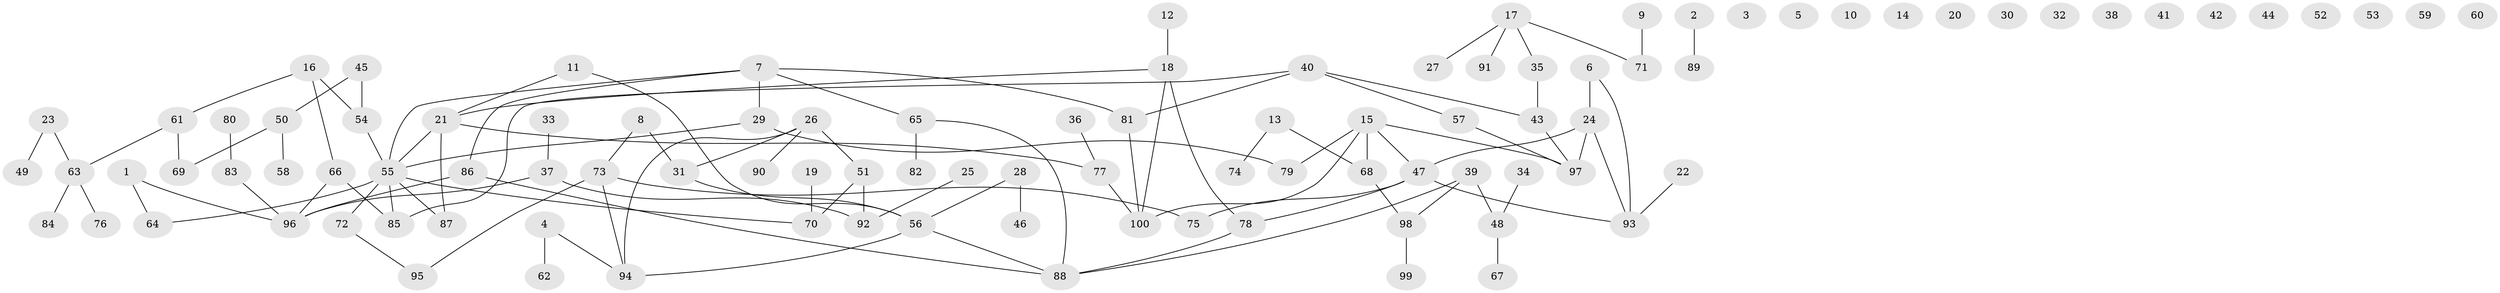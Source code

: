 // coarse degree distribution, {0: 0.26666666666666666, 1: 0.25, 2: 0.18333333333333332, 4: 0.15, 6: 0.05, 3: 0.05, 5: 0.03333333333333333, 8: 0.016666666666666666}
// Generated by graph-tools (version 1.1) at 2025/42/03/04/25 21:42:37]
// undirected, 100 vertices, 109 edges
graph export_dot {
graph [start="1"]
  node [color=gray90,style=filled];
  1;
  2;
  3;
  4;
  5;
  6;
  7;
  8;
  9;
  10;
  11;
  12;
  13;
  14;
  15;
  16;
  17;
  18;
  19;
  20;
  21;
  22;
  23;
  24;
  25;
  26;
  27;
  28;
  29;
  30;
  31;
  32;
  33;
  34;
  35;
  36;
  37;
  38;
  39;
  40;
  41;
  42;
  43;
  44;
  45;
  46;
  47;
  48;
  49;
  50;
  51;
  52;
  53;
  54;
  55;
  56;
  57;
  58;
  59;
  60;
  61;
  62;
  63;
  64;
  65;
  66;
  67;
  68;
  69;
  70;
  71;
  72;
  73;
  74;
  75;
  76;
  77;
  78;
  79;
  80;
  81;
  82;
  83;
  84;
  85;
  86;
  87;
  88;
  89;
  90;
  91;
  92;
  93;
  94;
  95;
  96;
  97;
  98;
  99;
  100;
  1 -- 64;
  1 -- 96;
  2 -- 89;
  4 -- 62;
  4 -- 94;
  6 -- 24;
  6 -- 93;
  7 -- 29;
  7 -- 55;
  7 -- 65;
  7 -- 81;
  7 -- 86;
  8 -- 31;
  8 -- 73;
  9 -- 71;
  11 -- 21;
  11 -- 56;
  12 -- 18;
  13 -- 68;
  13 -- 74;
  15 -- 47;
  15 -- 68;
  15 -- 79;
  15 -- 97;
  15 -- 100;
  16 -- 54;
  16 -- 61;
  16 -- 66;
  17 -- 27;
  17 -- 35;
  17 -- 71;
  17 -- 91;
  18 -- 21;
  18 -- 78;
  18 -- 100;
  19 -- 70;
  21 -- 55;
  21 -- 77;
  21 -- 87;
  22 -- 93;
  23 -- 49;
  23 -- 63;
  24 -- 47;
  24 -- 93;
  24 -- 97;
  25 -- 92;
  26 -- 31;
  26 -- 51;
  26 -- 90;
  26 -- 94;
  28 -- 46;
  28 -- 56;
  29 -- 55;
  29 -- 79;
  31 -- 56;
  33 -- 37;
  34 -- 48;
  35 -- 43;
  36 -- 77;
  37 -- 92;
  37 -- 96;
  39 -- 48;
  39 -- 88;
  39 -- 98;
  40 -- 43;
  40 -- 57;
  40 -- 81;
  40 -- 85;
  43 -- 97;
  45 -- 50;
  45 -- 54;
  47 -- 75;
  47 -- 78;
  47 -- 93;
  48 -- 67;
  50 -- 58;
  50 -- 69;
  51 -- 70;
  51 -- 92;
  54 -- 55;
  55 -- 64;
  55 -- 70;
  55 -- 72;
  55 -- 85;
  55 -- 87;
  56 -- 88;
  56 -- 94;
  57 -- 97;
  61 -- 63;
  61 -- 69;
  63 -- 76;
  63 -- 84;
  65 -- 82;
  65 -- 88;
  66 -- 85;
  66 -- 96;
  68 -- 98;
  72 -- 95;
  73 -- 75;
  73 -- 94;
  73 -- 95;
  77 -- 100;
  78 -- 88;
  80 -- 83;
  81 -- 100;
  83 -- 96;
  86 -- 88;
  86 -- 96;
  98 -- 99;
}
